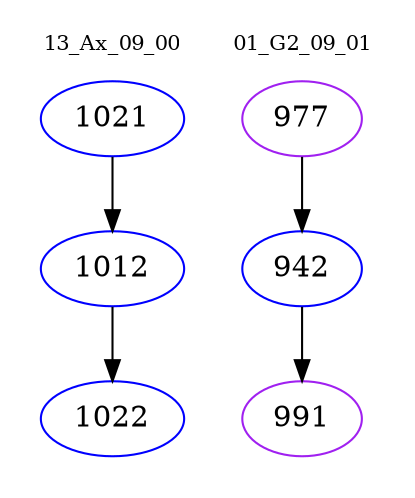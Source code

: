 digraph{
subgraph cluster_0 {
color = white
label = "13_Ax_09_00";
fontsize=10;
T0_1021 [label="1021", color="blue"]
T0_1021 -> T0_1012 [color="black"]
T0_1012 [label="1012", color="blue"]
T0_1012 -> T0_1022 [color="black"]
T0_1022 [label="1022", color="blue"]
}
subgraph cluster_1 {
color = white
label = "01_G2_09_01";
fontsize=10;
T1_977 [label="977", color="purple"]
T1_977 -> T1_942 [color="black"]
T1_942 [label="942", color="blue"]
T1_942 -> T1_991 [color="black"]
T1_991 [label="991", color="purple"]
}
}
